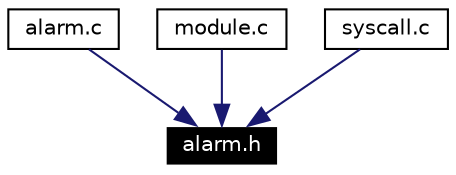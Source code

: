 digraph G
{
  edge [fontname="Helvetica",fontsize=10,labelfontname="Helvetica",labelfontsize=10];
  node [fontname="Helvetica",fontsize=10,shape=record];
  Node1 [label="alarm.h",height=0.2,width=0.4,color="white", fillcolor="black", style="filled" fontcolor="white"];
  Node2 -> Node1 [color="midnightblue",fontsize=10,style="solid",fontname="Helvetica"];
  Node2 [label="alarm.c",height=0.2,width=0.4,color="black",URL="$alarm_8c.html"];
  Node3 -> Node1 [color="midnightblue",fontsize=10,style="solid",fontname="Helvetica"];
  Node3 [label="module.c",height=0.2,width=0.4,color="black",URL="$skins_2rtai_2module_8c.html"];
  Node4 -> Node1 [color="midnightblue",fontsize=10,style="solid",fontname="Helvetica"];
  Node4 [label="syscall.c",height=0.2,width=0.4,color="black",URL="$syscall_8c.html"];
}
